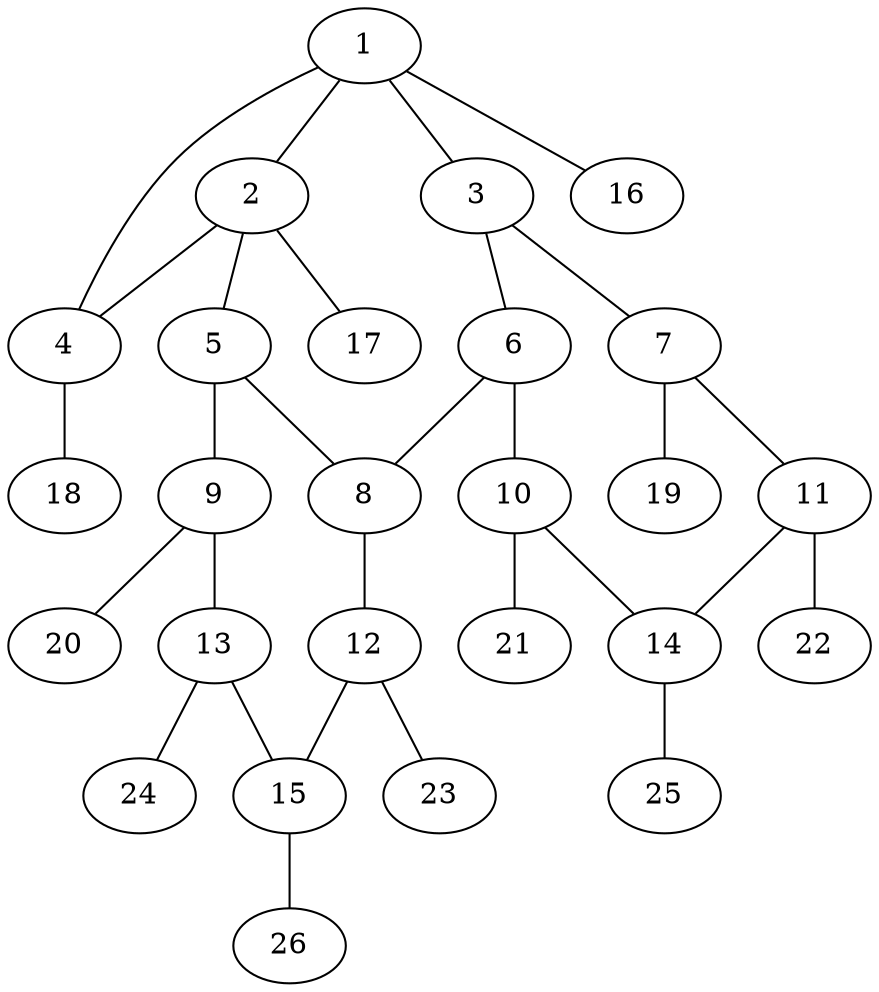 graph molecule_3354 {
	1	 [chem=C];
	2	 [chem=C];
	1 -- 2	 [valence=1];
	3	 [chem=C];
	1 -- 3	 [valence=1];
	4	 [chem=N];
	1 -- 4	 [valence=1];
	16	 [chem=H];
	1 -- 16	 [valence=1];
	2 -- 4	 [valence=1];
	5	 [chem=C];
	2 -- 5	 [valence=1];
	17	 [chem=H];
	2 -- 17	 [valence=1];
	6	 [chem=C];
	3 -- 6	 [valence=2];
	7	 [chem=C];
	3 -- 7	 [valence=1];
	18	 [chem=H];
	4 -- 18	 [valence=1];
	8	 [chem=C];
	5 -- 8	 [valence=2];
	9	 [chem=C];
	5 -- 9	 [valence=1];
	6 -- 8	 [valence=1];
	10	 [chem=C];
	6 -- 10	 [valence=1];
	11	 [chem=C];
	7 -- 11	 [valence=2];
	19	 [chem=H];
	7 -- 19	 [valence=1];
	12	 [chem=C];
	8 -- 12	 [valence=1];
	13	 [chem=C];
	9 -- 13	 [valence=2];
	20	 [chem=H];
	9 -- 20	 [valence=1];
	14	 [chem=C];
	10 -- 14	 [valence=2];
	21	 [chem=H];
	10 -- 21	 [valence=1];
	11 -- 14	 [valence=1];
	22	 [chem=H];
	11 -- 22	 [valence=1];
	15	 [chem=C];
	12 -- 15	 [valence=2];
	23	 [chem=H];
	12 -- 23	 [valence=1];
	13 -- 15	 [valence=1];
	24	 [chem=H];
	13 -- 24	 [valence=1];
	25	 [chem=H];
	14 -- 25	 [valence=1];
	26	 [chem=H];
	15 -- 26	 [valence=1];
}
